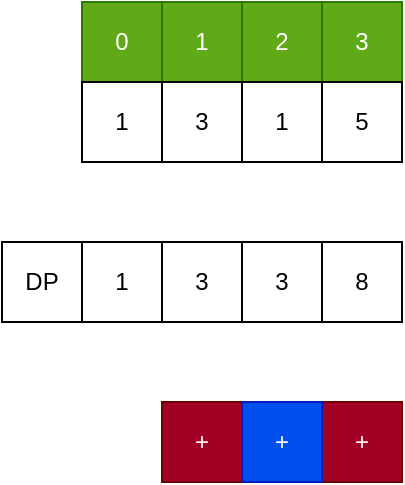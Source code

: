 <mxfile version="15.8.7" type="device"><diagram id="oPOftjobP3pH1B1xxwZ6" name="페이지-1"><mxGraphModel dx="630" dy="490" grid="1" gridSize="10" guides="1" tooltips="1" connect="1" arrows="1" fold="1" page="1" pageScale="1" pageWidth="10000" pageHeight="10000" math="0" shadow="0"><root><mxCell id="0"/><mxCell id="1" parent="0"/><mxCell id="mAnISiI1PaWxwwD-KHu5-1" value="0" style="rounded=0;whiteSpace=wrap;html=1;fillColor=#60a917;fontColor=#ffffff;strokeColor=#2D7600;" vertex="1" parent="1"><mxGeometry x="120" y="200" width="40" height="40" as="geometry"/></mxCell><mxCell id="mAnISiI1PaWxwwD-KHu5-2" value="1" style="rounded=0;whiteSpace=wrap;html=1;fillColor=#60a917;fontColor=#ffffff;strokeColor=#2D7600;" vertex="1" parent="1"><mxGeometry x="160" y="200" width="40" height="40" as="geometry"/></mxCell><mxCell id="mAnISiI1PaWxwwD-KHu5-3" value="2" style="rounded=0;whiteSpace=wrap;html=1;fillColor=#60a917;fontColor=#ffffff;strokeColor=#2D7600;" vertex="1" parent="1"><mxGeometry x="200" y="200" width="40" height="40" as="geometry"/></mxCell><mxCell id="mAnISiI1PaWxwwD-KHu5-4" value="3" style="rounded=0;whiteSpace=wrap;html=1;fillColor=#60a917;fontColor=#ffffff;strokeColor=#2D7600;" vertex="1" parent="1"><mxGeometry x="240" y="200" width="40" height="40" as="geometry"/></mxCell><mxCell id="mAnISiI1PaWxwwD-KHu5-5" value="1" style="rounded=0;whiteSpace=wrap;html=1;" vertex="1" parent="1"><mxGeometry x="120" y="240" width="40" height="40" as="geometry"/></mxCell><mxCell id="mAnISiI1PaWxwwD-KHu5-6" value="3" style="rounded=0;whiteSpace=wrap;html=1;" vertex="1" parent="1"><mxGeometry x="160" y="240" width="40" height="40" as="geometry"/></mxCell><mxCell id="mAnISiI1PaWxwwD-KHu5-7" value="1" style="rounded=0;whiteSpace=wrap;html=1;" vertex="1" parent="1"><mxGeometry x="200" y="240" width="40" height="40" as="geometry"/></mxCell><mxCell id="mAnISiI1PaWxwwD-KHu5-8" value="5" style="rounded=0;whiteSpace=wrap;html=1;" vertex="1" parent="1"><mxGeometry x="240" y="240" width="40" height="40" as="geometry"/></mxCell><mxCell id="mAnISiI1PaWxwwD-KHu5-9" value="1" style="rounded=0;whiteSpace=wrap;html=1;" vertex="1" parent="1"><mxGeometry x="120" y="320" width="40" height="40" as="geometry"/></mxCell><mxCell id="mAnISiI1PaWxwwD-KHu5-10" value="3" style="rounded=0;whiteSpace=wrap;html=1;" vertex="1" parent="1"><mxGeometry x="160" y="320" width="40" height="40" as="geometry"/></mxCell><mxCell id="mAnISiI1PaWxwwD-KHu5-11" value="3" style="rounded=0;whiteSpace=wrap;html=1;" vertex="1" parent="1"><mxGeometry x="200" y="320" width="40" height="40" as="geometry"/></mxCell><mxCell id="mAnISiI1PaWxwwD-KHu5-12" value="8" style="rounded=0;whiteSpace=wrap;html=1;" vertex="1" parent="1"><mxGeometry x="240" y="320" width="40" height="40" as="geometry"/></mxCell><mxCell id="mAnISiI1PaWxwwD-KHu5-13" value="DP" style="rounded=0;whiteSpace=wrap;html=1;" vertex="1" parent="1"><mxGeometry x="80" y="320" width="40" height="40" as="geometry"/></mxCell><mxCell id="mAnISiI1PaWxwwD-KHu5-14" value="+" style="rounded=0;whiteSpace=wrap;html=1;fillColor=#a20025;fontColor=#ffffff;strokeColor=#6F0000;" vertex="1" parent="1"><mxGeometry x="160" y="400" width="40" height="40" as="geometry"/></mxCell><mxCell id="mAnISiI1PaWxwwD-KHu5-15" value="+" style="rounded=0;whiteSpace=wrap;html=1;fillColor=#a20025;fontColor=#ffffff;strokeColor=#6F0000;" vertex="1" parent="1"><mxGeometry x="240" y="400" width="40" height="40" as="geometry"/></mxCell><mxCell id="mAnISiI1PaWxwwD-KHu5-16" value="+" style="rounded=0;whiteSpace=wrap;html=1;fillColor=#0050ef;fontColor=#ffffff;strokeColor=#001DBC;" vertex="1" parent="1"><mxGeometry x="200" y="400" width="40" height="40" as="geometry"/></mxCell></root></mxGraphModel></diagram></mxfile>